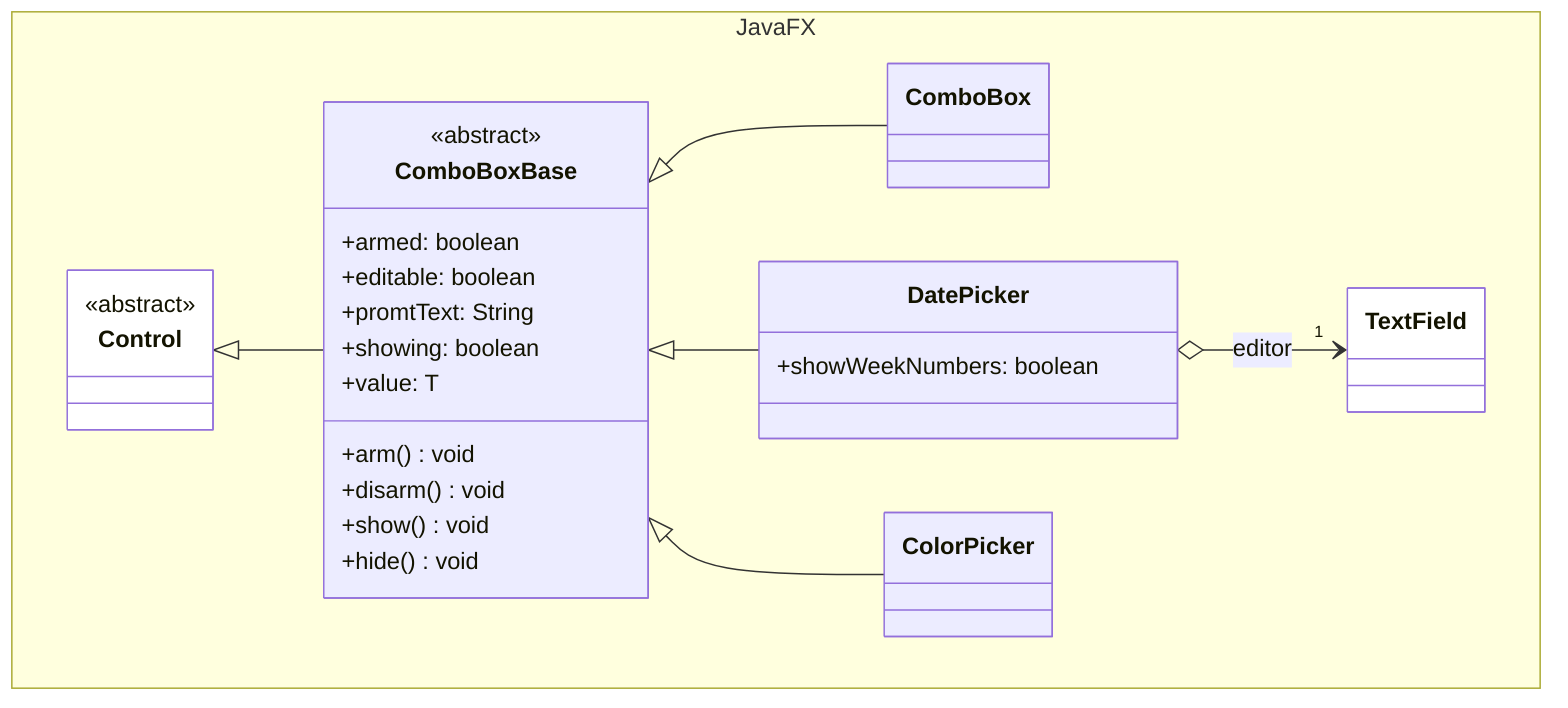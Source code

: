 classDiagram

    namespace JavaFX {

        class Control {
            <<abstract>>
        }
        
        class ComboBoxBase["ComboBoxBase<T>"] {
            <<abstract>>
            +armed: boolean
            +editable: boolean
            +promtText: String
            +showing: boolean
            +value: T
            +arm() void
            +disarm() void
            +show() void
            +hide() void
        }

        class ComboBox {

        }

        class DatePicker {
            +showWeekNumbers: boolean
        }

        class ColorPicker {

        }

        class TextField {

        }

    }

    Control <|-- ComboBoxBase

    ComboBoxBase <|-- ComboBox
    ComboBoxBase <|-- DatePicker
    ComboBoxBase <|-- ColorPicker

    DatePicker o-->"1" TextField: editor

    style Control fill:white
    style TextField fill:white